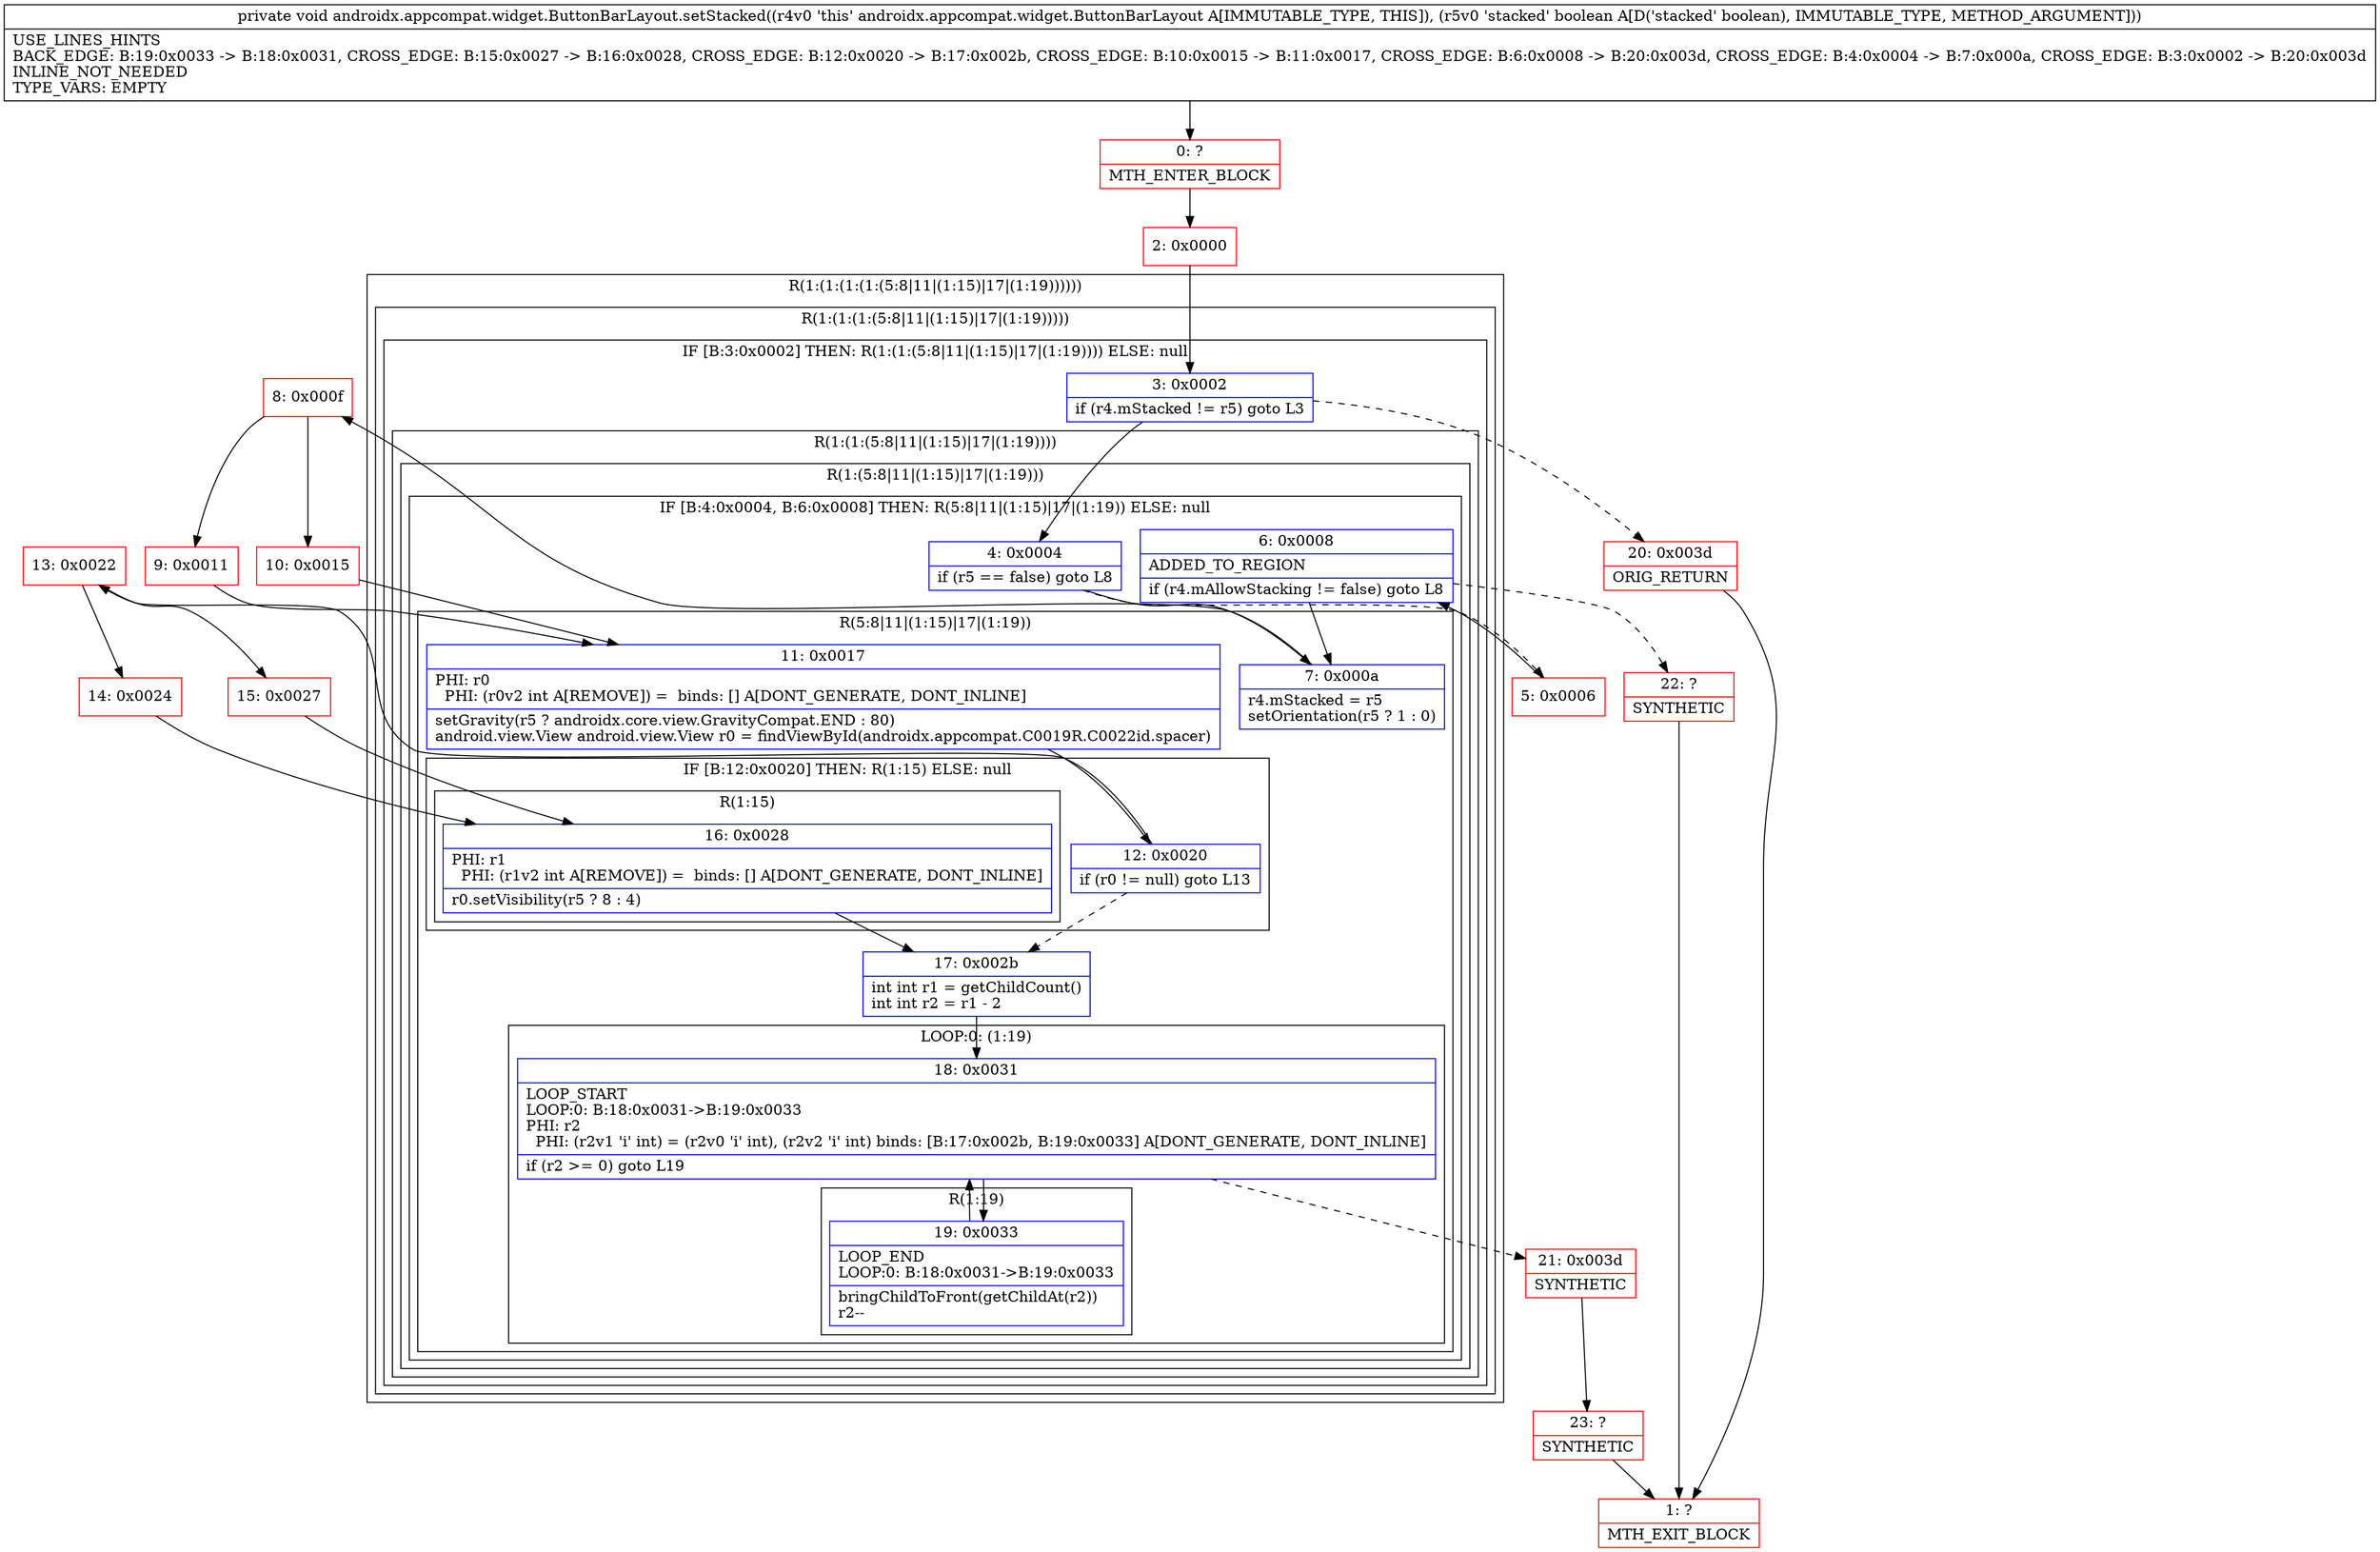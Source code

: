 digraph "CFG forandroidx.appcompat.widget.ButtonBarLayout.setStacked(Z)V" {
subgraph cluster_Region_1932675855 {
label = "R(1:(1:(1:(1:(5:8|11|(1:15)|17|(1:19))))))";
node [shape=record,color=blue];
subgraph cluster_Region_1446401074 {
label = "R(1:(1:(1:(5:8|11|(1:15)|17|(1:19)))))";
node [shape=record,color=blue];
subgraph cluster_IfRegion_878707415 {
label = "IF [B:3:0x0002] THEN: R(1:(1:(5:8|11|(1:15)|17|(1:19)))) ELSE: null";
node [shape=record,color=blue];
Node_3 [shape=record,label="{3\:\ 0x0002|if (r4.mStacked != r5) goto L3\l}"];
subgraph cluster_Region_1218509753 {
label = "R(1:(1:(5:8|11|(1:15)|17|(1:19))))";
node [shape=record,color=blue];
subgraph cluster_Region_690727825 {
label = "R(1:(5:8|11|(1:15)|17|(1:19)))";
node [shape=record,color=blue];
subgraph cluster_IfRegion_1306062146 {
label = "IF [B:4:0x0004, B:6:0x0008] THEN: R(5:8|11|(1:15)|17|(1:19)) ELSE: null";
node [shape=record,color=blue];
Node_4 [shape=record,label="{4\:\ 0x0004|if (r5 == false) goto L8\l}"];
Node_6 [shape=record,label="{6\:\ 0x0008|ADDED_TO_REGION\l|if (r4.mAllowStacking != false) goto L8\l}"];
subgraph cluster_Region_1127913221 {
label = "R(5:8|11|(1:15)|17|(1:19))";
node [shape=record,color=blue];
Node_7 [shape=record,label="{7\:\ 0x000a|r4.mStacked = r5\lsetOrientation(r5 ? 1 : 0)\l}"];
Node_11 [shape=record,label="{11\:\ 0x0017|PHI: r0 \l  PHI: (r0v2 int A[REMOVE]) =  binds: [] A[DONT_GENERATE, DONT_INLINE]\l|setGravity(r5 ? androidx.core.view.GravityCompat.END : 80)\landroid.view.View android.view.View r0 = findViewById(androidx.appcompat.C0019R.C0022id.spacer)\l}"];
subgraph cluster_IfRegion_348224219 {
label = "IF [B:12:0x0020] THEN: R(1:15) ELSE: null";
node [shape=record,color=blue];
Node_12 [shape=record,label="{12\:\ 0x0020|if (r0 != null) goto L13\l}"];
subgraph cluster_Region_640236722 {
label = "R(1:15)";
node [shape=record,color=blue];
Node_16 [shape=record,label="{16\:\ 0x0028|PHI: r1 \l  PHI: (r1v2 int A[REMOVE]) =  binds: [] A[DONT_GENERATE, DONT_INLINE]\l|r0.setVisibility(r5 ? 8 : 4)\l}"];
}
}
Node_17 [shape=record,label="{17\:\ 0x002b|int int r1 = getChildCount()\lint int r2 = r1 \- 2\l}"];
subgraph cluster_LoopRegion_921833505 {
label = "LOOP:0: (1:19)";
node [shape=record,color=blue];
Node_18 [shape=record,label="{18\:\ 0x0031|LOOP_START\lLOOP:0: B:18:0x0031\-\>B:19:0x0033\lPHI: r2 \l  PHI: (r2v1 'i' int) = (r2v0 'i' int), (r2v2 'i' int) binds: [B:17:0x002b, B:19:0x0033] A[DONT_GENERATE, DONT_INLINE]\l|if (r2 \>= 0) goto L19\l}"];
subgraph cluster_Region_560413509 {
label = "R(1:19)";
node [shape=record,color=blue];
Node_19 [shape=record,label="{19\:\ 0x0033|LOOP_END\lLOOP:0: B:18:0x0031\-\>B:19:0x0033\l|bringChildToFront(getChildAt(r2))\lr2\-\-\l}"];
}
}
}
}
}
}
}
}
}
Node_0 [shape=record,color=red,label="{0\:\ ?|MTH_ENTER_BLOCK\l}"];
Node_2 [shape=record,color=red,label="{2\:\ 0x0000}"];
Node_5 [shape=record,color=red,label="{5\:\ 0x0006}"];
Node_22 [shape=record,color=red,label="{22\:\ ?|SYNTHETIC\l}"];
Node_1 [shape=record,color=red,label="{1\:\ ?|MTH_EXIT_BLOCK\l}"];
Node_8 [shape=record,color=red,label="{8\:\ 0x000f}"];
Node_9 [shape=record,color=red,label="{9\:\ 0x0011}"];
Node_13 [shape=record,color=red,label="{13\:\ 0x0022}"];
Node_14 [shape=record,color=red,label="{14\:\ 0x0024}"];
Node_15 [shape=record,color=red,label="{15\:\ 0x0027}"];
Node_21 [shape=record,color=red,label="{21\:\ 0x003d|SYNTHETIC\l}"];
Node_23 [shape=record,color=red,label="{23\:\ ?|SYNTHETIC\l}"];
Node_10 [shape=record,color=red,label="{10\:\ 0x0015}"];
Node_20 [shape=record,color=red,label="{20\:\ 0x003d|ORIG_RETURN\l}"];
MethodNode[shape=record,label="{private void androidx.appcompat.widget.ButtonBarLayout.setStacked((r4v0 'this' androidx.appcompat.widget.ButtonBarLayout A[IMMUTABLE_TYPE, THIS]), (r5v0 'stacked' boolean A[D('stacked' boolean), IMMUTABLE_TYPE, METHOD_ARGUMENT]))  | USE_LINES_HINTS\lBACK_EDGE: B:19:0x0033 \-\> B:18:0x0031, CROSS_EDGE: B:15:0x0027 \-\> B:16:0x0028, CROSS_EDGE: B:12:0x0020 \-\> B:17:0x002b, CROSS_EDGE: B:10:0x0015 \-\> B:11:0x0017, CROSS_EDGE: B:6:0x0008 \-\> B:20:0x003d, CROSS_EDGE: B:4:0x0004 \-\> B:7:0x000a, CROSS_EDGE: B:3:0x0002 \-\> B:20:0x003d\lINLINE_NOT_NEEDED\lTYPE_VARS: EMPTY\l}"];
MethodNode -> Node_0;Node_3 -> Node_4;
Node_3 -> Node_20[style=dashed];
Node_4 -> Node_5[style=dashed];
Node_4 -> Node_7;
Node_6 -> Node_7;
Node_6 -> Node_22[style=dashed];
Node_7 -> Node_8;
Node_11 -> Node_12;
Node_12 -> Node_13;
Node_12 -> Node_17[style=dashed];
Node_16 -> Node_17;
Node_17 -> Node_18;
Node_18 -> Node_19;
Node_18 -> Node_21[style=dashed];
Node_19 -> Node_18;
Node_0 -> Node_2;
Node_2 -> Node_3;
Node_5 -> Node_6;
Node_22 -> Node_1;
Node_8 -> Node_9;
Node_8 -> Node_10;
Node_9 -> Node_11;
Node_13 -> Node_14;
Node_13 -> Node_15;
Node_14 -> Node_16;
Node_15 -> Node_16;
Node_21 -> Node_23;
Node_23 -> Node_1;
Node_10 -> Node_11;
Node_20 -> Node_1;
}

